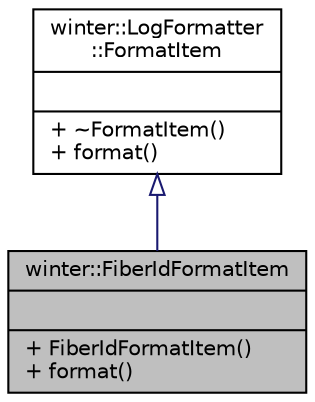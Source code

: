 digraph "winter::FiberIdFormatItem"
{
 // LATEX_PDF_SIZE
  edge [fontname="Helvetica",fontsize="10",labelfontname="Helvetica",labelfontsize="10"];
  node [fontname="Helvetica",fontsize="10",shape=record];
  Node1 [label="{winter::FiberIdFormatItem\n||+ FiberIdFormatItem()\l+ format()\l}",height=0.2,width=0.4,color="black", fillcolor="grey75", style="filled", fontcolor="black",tooltip=" "];
  Node2 -> Node1 [dir="back",color="midnightblue",fontsize="10",style="solid",arrowtail="onormal"];
  Node2 [label="{winter::LogFormatter\l::FormatItem\n||+ ~FormatItem()\l+ format()\l}",height=0.2,width=0.4,color="black", fillcolor="white", style="filled",URL="$classwinter_1_1LogFormatter_1_1FormatItem.html",tooltip="日志内容项格式化"];
}
